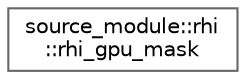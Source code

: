digraph "类继承关系图"
{
 // LATEX_PDF_SIZE
  bgcolor="transparent";
  edge [fontname=Helvetica,fontsize=10,labelfontname=Helvetica,labelfontsize=10];
  node [fontname=Helvetica,fontsize=10,shape=box,height=0.2,width=0.4];
  rankdir="LR";
  Node0 [id="Node000000",label="source_module::rhi\l::rhi_gpu_mask",height=0.2,width=0.4,color="grey40", fillcolor="white", style="filled",URL="$structsource__module_1_1rhi_1_1rhi__gpu__mask.html",tooltip=" "];
}
